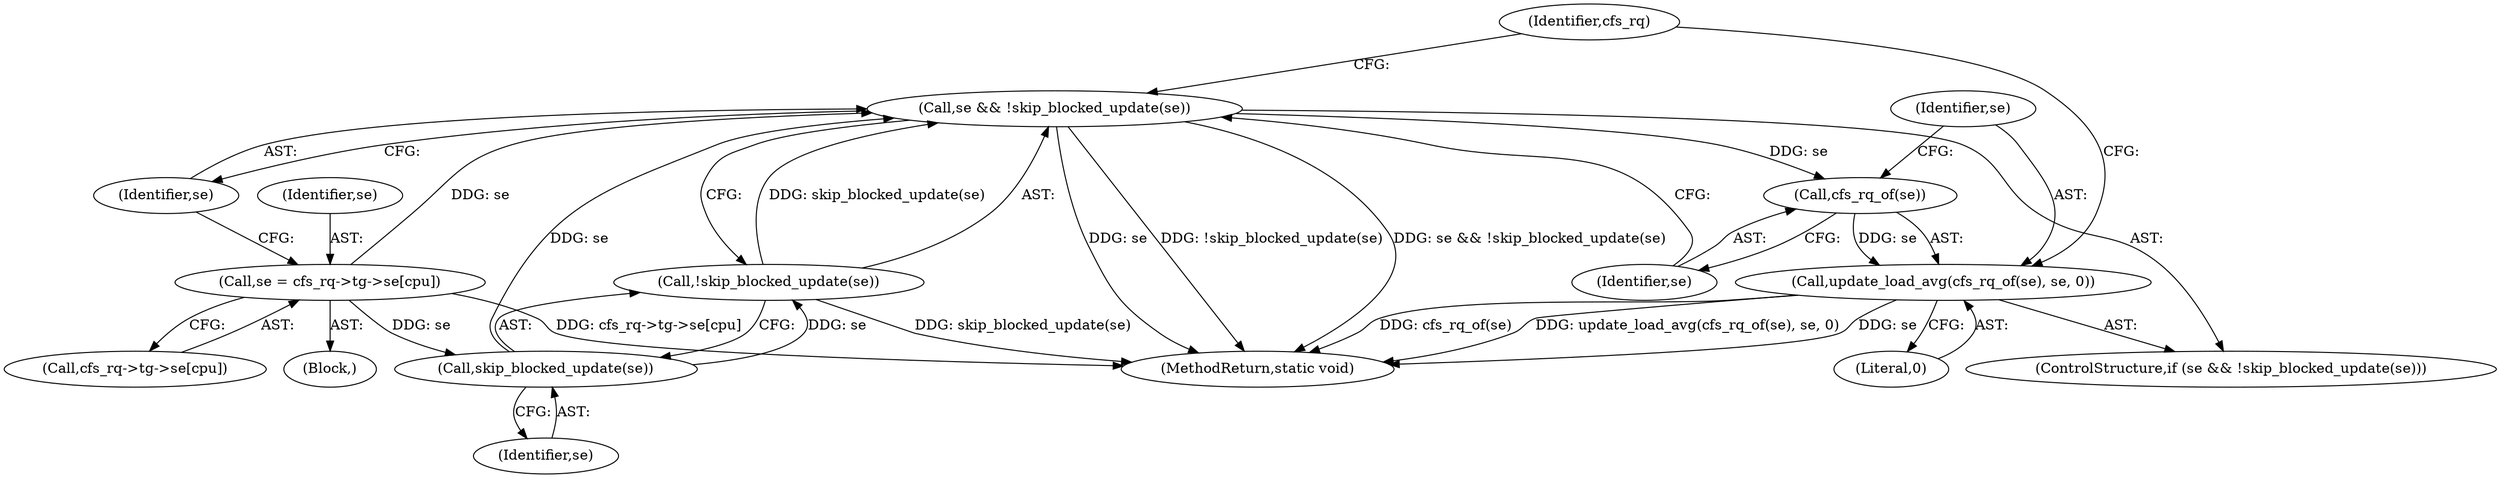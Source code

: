 digraph "0_linux_c40f7d74c741a907cfaeb73a7697081881c497d0_1@API" {
"1000150" [label="(Call,se && !skip_blocked_update(se))"];
"1000140" [label="(Call,se = cfs_rq->tg->se[cpu])"];
"1000153" [label="(Call,skip_blocked_update(se))"];
"1000152" [label="(Call,!skip_blocked_update(se))"];
"1000156" [label="(Call,cfs_rq_of(se))"];
"1000155" [label="(Call,update_load_avg(cfs_rq_of(se), se, 0))"];
"1000149" [label="(ControlStructure,if (se && !skip_blocked_update(se)))"];
"1000153" [label="(Call,skip_blocked_update(se))"];
"1000152" [label="(Call,!skip_blocked_update(se))"];
"1000155" [label="(Call,update_load_avg(cfs_rq_of(se), se, 0))"];
"1000154" [label="(Identifier,se)"];
"1000156" [label="(Call,cfs_rq_of(se))"];
"1000159" [label="(Literal,0)"];
"1000140" [label="(Call,se = cfs_rq->tg->se[cpu])"];
"1000142" [label="(Call,cfs_rq->tg->se[cpu])"];
"1000158" [label="(Identifier,se)"];
"1000162" [label="(Identifier,cfs_rq)"];
"1000150" [label="(Call,se && !skip_blocked_update(se))"];
"1000141" [label="(Identifier,se)"];
"1000151" [label="(Identifier,se)"];
"1000214" [label="(MethodReturn,static void)"];
"1000157" [label="(Identifier,se)"];
"1000126" [label="(Block,)"];
"1000150" -> "1000149"  [label="AST: "];
"1000150" -> "1000151"  [label="CFG: "];
"1000150" -> "1000152"  [label="CFG: "];
"1000151" -> "1000150"  [label="AST: "];
"1000152" -> "1000150"  [label="AST: "];
"1000157" -> "1000150"  [label="CFG: "];
"1000162" -> "1000150"  [label="CFG: "];
"1000150" -> "1000214"  [label="DDG: se"];
"1000150" -> "1000214"  [label="DDG: !skip_blocked_update(se)"];
"1000150" -> "1000214"  [label="DDG: se && !skip_blocked_update(se)"];
"1000140" -> "1000150"  [label="DDG: se"];
"1000153" -> "1000150"  [label="DDG: se"];
"1000152" -> "1000150"  [label="DDG: skip_blocked_update(se)"];
"1000150" -> "1000156"  [label="DDG: se"];
"1000140" -> "1000126"  [label="AST: "];
"1000140" -> "1000142"  [label="CFG: "];
"1000141" -> "1000140"  [label="AST: "];
"1000142" -> "1000140"  [label="AST: "];
"1000151" -> "1000140"  [label="CFG: "];
"1000140" -> "1000214"  [label="DDG: cfs_rq->tg->se[cpu]"];
"1000140" -> "1000153"  [label="DDG: se"];
"1000153" -> "1000152"  [label="AST: "];
"1000153" -> "1000154"  [label="CFG: "];
"1000154" -> "1000153"  [label="AST: "];
"1000152" -> "1000153"  [label="CFG: "];
"1000153" -> "1000152"  [label="DDG: se"];
"1000152" -> "1000214"  [label="DDG: skip_blocked_update(se)"];
"1000156" -> "1000155"  [label="AST: "];
"1000156" -> "1000157"  [label="CFG: "];
"1000157" -> "1000156"  [label="AST: "];
"1000158" -> "1000156"  [label="CFG: "];
"1000156" -> "1000155"  [label="DDG: se"];
"1000155" -> "1000149"  [label="AST: "];
"1000155" -> "1000159"  [label="CFG: "];
"1000158" -> "1000155"  [label="AST: "];
"1000159" -> "1000155"  [label="AST: "];
"1000162" -> "1000155"  [label="CFG: "];
"1000155" -> "1000214"  [label="DDG: cfs_rq_of(se)"];
"1000155" -> "1000214"  [label="DDG: update_load_avg(cfs_rq_of(se), se, 0)"];
"1000155" -> "1000214"  [label="DDG: se"];
}
